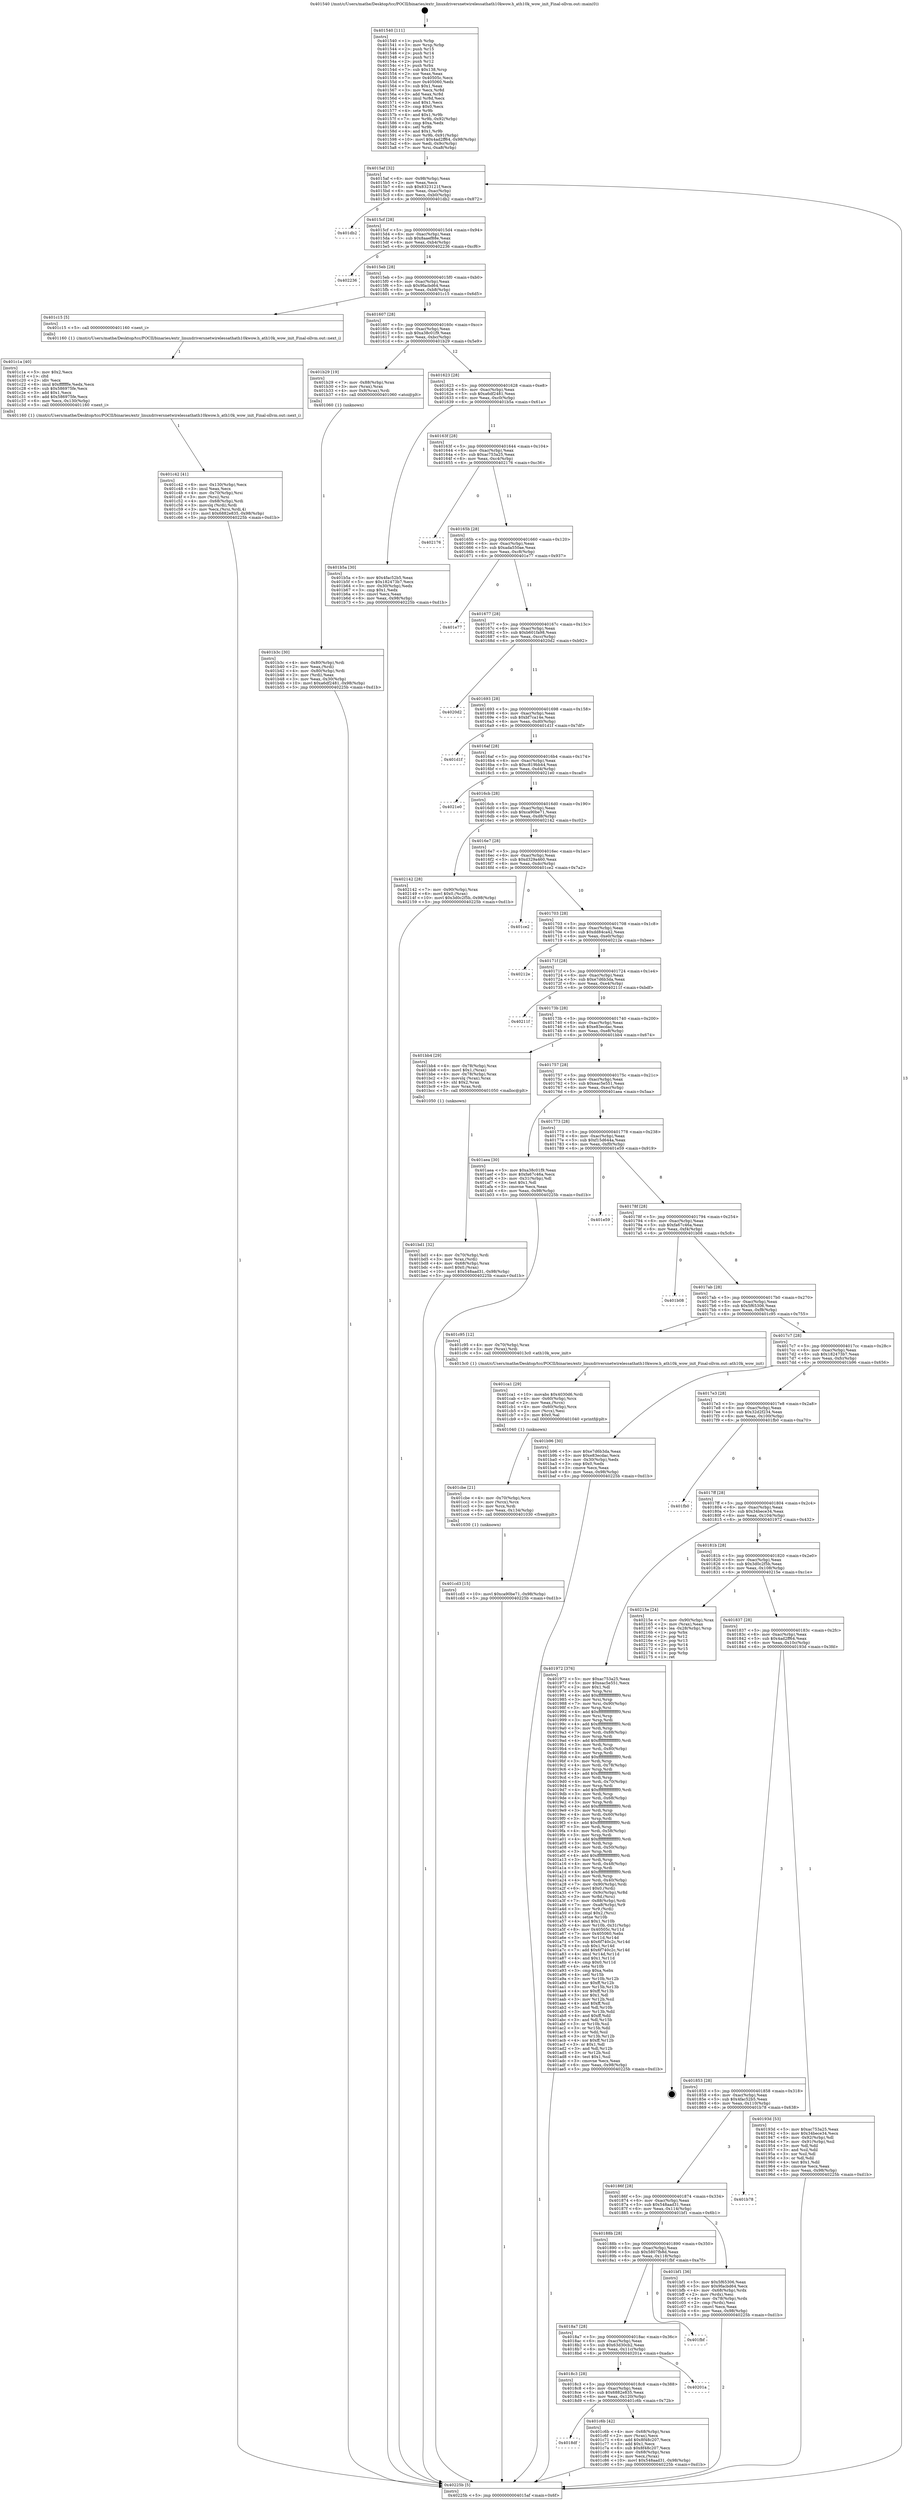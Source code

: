 digraph "0x401540" {
  label = "0x401540 (/mnt/c/Users/mathe/Desktop/tcc/POCII/binaries/extr_linuxdriversnetwirelessathath10kwow.h_ath10k_wow_init_Final-ollvm.out::main(0))"
  labelloc = "t"
  node[shape=record]

  Entry [label="",width=0.3,height=0.3,shape=circle,fillcolor=black,style=filled]
  "0x4015af" [label="{
     0x4015af [32]\l
     | [instrs]\l
     &nbsp;&nbsp;0x4015af \<+6\>: mov -0x98(%rbp),%eax\l
     &nbsp;&nbsp;0x4015b5 \<+2\>: mov %eax,%ecx\l
     &nbsp;&nbsp;0x4015b7 \<+6\>: sub $0x8323121f,%ecx\l
     &nbsp;&nbsp;0x4015bd \<+6\>: mov %eax,-0xac(%rbp)\l
     &nbsp;&nbsp;0x4015c3 \<+6\>: mov %ecx,-0xb0(%rbp)\l
     &nbsp;&nbsp;0x4015c9 \<+6\>: je 0000000000401db2 \<main+0x872\>\l
  }"]
  "0x401db2" [label="{
     0x401db2\l
  }", style=dashed]
  "0x4015cf" [label="{
     0x4015cf [28]\l
     | [instrs]\l
     &nbsp;&nbsp;0x4015cf \<+5\>: jmp 00000000004015d4 \<main+0x94\>\l
     &nbsp;&nbsp;0x4015d4 \<+6\>: mov -0xac(%rbp),%eax\l
     &nbsp;&nbsp;0x4015da \<+5\>: sub $0x8aaef88e,%eax\l
     &nbsp;&nbsp;0x4015df \<+6\>: mov %eax,-0xb4(%rbp)\l
     &nbsp;&nbsp;0x4015e5 \<+6\>: je 0000000000402236 \<main+0xcf6\>\l
  }"]
  Exit [label="",width=0.3,height=0.3,shape=circle,fillcolor=black,style=filled,peripheries=2]
  "0x402236" [label="{
     0x402236\l
  }", style=dashed]
  "0x4015eb" [label="{
     0x4015eb [28]\l
     | [instrs]\l
     &nbsp;&nbsp;0x4015eb \<+5\>: jmp 00000000004015f0 \<main+0xb0\>\l
     &nbsp;&nbsp;0x4015f0 \<+6\>: mov -0xac(%rbp),%eax\l
     &nbsp;&nbsp;0x4015f6 \<+5\>: sub $0x9facbd64,%eax\l
     &nbsp;&nbsp;0x4015fb \<+6\>: mov %eax,-0xb8(%rbp)\l
     &nbsp;&nbsp;0x401601 \<+6\>: je 0000000000401c15 \<main+0x6d5\>\l
  }"]
  "0x401cd3" [label="{
     0x401cd3 [15]\l
     | [instrs]\l
     &nbsp;&nbsp;0x401cd3 \<+10\>: movl $0xca90be71,-0x98(%rbp)\l
     &nbsp;&nbsp;0x401cdd \<+5\>: jmp 000000000040225b \<main+0xd1b\>\l
  }"]
  "0x401c15" [label="{
     0x401c15 [5]\l
     | [instrs]\l
     &nbsp;&nbsp;0x401c15 \<+5\>: call 0000000000401160 \<next_i\>\l
     | [calls]\l
     &nbsp;&nbsp;0x401160 \{1\} (/mnt/c/Users/mathe/Desktop/tcc/POCII/binaries/extr_linuxdriversnetwirelessathath10kwow.h_ath10k_wow_init_Final-ollvm.out::next_i)\l
  }"]
  "0x401607" [label="{
     0x401607 [28]\l
     | [instrs]\l
     &nbsp;&nbsp;0x401607 \<+5\>: jmp 000000000040160c \<main+0xcc\>\l
     &nbsp;&nbsp;0x40160c \<+6\>: mov -0xac(%rbp),%eax\l
     &nbsp;&nbsp;0x401612 \<+5\>: sub $0xa38c01f9,%eax\l
     &nbsp;&nbsp;0x401617 \<+6\>: mov %eax,-0xbc(%rbp)\l
     &nbsp;&nbsp;0x40161d \<+6\>: je 0000000000401b29 \<main+0x5e9\>\l
  }"]
  "0x401cbe" [label="{
     0x401cbe [21]\l
     | [instrs]\l
     &nbsp;&nbsp;0x401cbe \<+4\>: mov -0x70(%rbp),%rcx\l
     &nbsp;&nbsp;0x401cc2 \<+3\>: mov (%rcx),%rcx\l
     &nbsp;&nbsp;0x401cc5 \<+3\>: mov %rcx,%rdi\l
     &nbsp;&nbsp;0x401cc8 \<+6\>: mov %eax,-0x134(%rbp)\l
     &nbsp;&nbsp;0x401cce \<+5\>: call 0000000000401030 \<free@plt\>\l
     | [calls]\l
     &nbsp;&nbsp;0x401030 \{1\} (unknown)\l
  }"]
  "0x401b29" [label="{
     0x401b29 [19]\l
     | [instrs]\l
     &nbsp;&nbsp;0x401b29 \<+7\>: mov -0x88(%rbp),%rax\l
     &nbsp;&nbsp;0x401b30 \<+3\>: mov (%rax),%rax\l
     &nbsp;&nbsp;0x401b33 \<+4\>: mov 0x8(%rax),%rdi\l
     &nbsp;&nbsp;0x401b37 \<+5\>: call 0000000000401060 \<atoi@plt\>\l
     | [calls]\l
     &nbsp;&nbsp;0x401060 \{1\} (unknown)\l
  }"]
  "0x401623" [label="{
     0x401623 [28]\l
     | [instrs]\l
     &nbsp;&nbsp;0x401623 \<+5\>: jmp 0000000000401628 \<main+0xe8\>\l
     &nbsp;&nbsp;0x401628 \<+6\>: mov -0xac(%rbp),%eax\l
     &nbsp;&nbsp;0x40162e \<+5\>: sub $0xa6df2481,%eax\l
     &nbsp;&nbsp;0x401633 \<+6\>: mov %eax,-0xc0(%rbp)\l
     &nbsp;&nbsp;0x401639 \<+6\>: je 0000000000401b5a \<main+0x61a\>\l
  }"]
  "0x401ca1" [label="{
     0x401ca1 [29]\l
     | [instrs]\l
     &nbsp;&nbsp;0x401ca1 \<+10\>: movabs $0x4030d6,%rdi\l
     &nbsp;&nbsp;0x401cab \<+4\>: mov -0x60(%rbp),%rcx\l
     &nbsp;&nbsp;0x401caf \<+2\>: mov %eax,(%rcx)\l
     &nbsp;&nbsp;0x401cb1 \<+4\>: mov -0x60(%rbp),%rcx\l
     &nbsp;&nbsp;0x401cb5 \<+2\>: mov (%rcx),%esi\l
     &nbsp;&nbsp;0x401cb7 \<+2\>: mov $0x0,%al\l
     &nbsp;&nbsp;0x401cb9 \<+5\>: call 0000000000401040 \<printf@plt\>\l
     | [calls]\l
     &nbsp;&nbsp;0x401040 \{1\} (unknown)\l
  }"]
  "0x401b5a" [label="{
     0x401b5a [30]\l
     | [instrs]\l
     &nbsp;&nbsp;0x401b5a \<+5\>: mov $0x4fac52b5,%eax\l
     &nbsp;&nbsp;0x401b5f \<+5\>: mov $0x182473b7,%ecx\l
     &nbsp;&nbsp;0x401b64 \<+3\>: mov -0x30(%rbp),%edx\l
     &nbsp;&nbsp;0x401b67 \<+3\>: cmp $0x1,%edx\l
     &nbsp;&nbsp;0x401b6a \<+3\>: cmovl %ecx,%eax\l
     &nbsp;&nbsp;0x401b6d \<+6\>: mov %eax,-0x98(%rbp)\l
     &nbsp;&nbsp;0x401b73 \<+5\>: jmp 000000000040225b \<main+0xd1b\>\l
  }"]
  "0x40163f" [label="{
     0x40163f [28]\l
     | [instrs]\l
     &nbsp;&nbsp;0x40163f \<+5\>: jmp 0000000000401644 \<main+0x104\>\l
     &nbsp;&nbsp;0x401644 \<+6\>: mov -0xac(%rbp),%eax\l
     &nbsp;&nbsp;0x40164a \<+5\>: sub $0xac753a25,%eax\l
     &nbsp;&nbsp;0x40164f \<+6\>: mov %eax,-0xc4(%rbp)\l
     &nbsp;&nbsp;0x401655 \<+6\>: je 0000000000402176 \<main+0xc36\>\l
  }"]
  "0x4018df" [label="{
     0x4018df\l
  }", style=dashed]
  "0x402176" [label="{
     0x402176\l
  }", style=dashed]
  "0x40165b" [label="{
     0x40165b [28]\l
     | [instrs]\l
     &nbsp;&nbsp;0x40165b \<+5\>: jmp 0000000000401660 \<main+0x120\>\l
     &nbsp;&nbsp;0x401660 \<+6\>: mov -0xac(%rbp),%eax\l
     &nbsp;&nbsp;0x401666 \<+5\>: sub $0xada550ae,%eax\l
     &nbsp;&nbsp;0x40166b \<+6\>: mov %eax,-0xc8(%rbp)\l
     &nbsp;&nbsp;0x401671 \<+6\>: je 0000000000401e77 \<main+0x937\>\l
  }"]
  "0x401c6b" [label="{
     0x401c6b [42]\l
     | [instrs]\l
     &nbsp;&nbsp;0x401c6b \<+4\>: mov -0x68(%rbp),%rax\l
     &nbsp;&nbsp;0x401c6f \<+2\>: mov (%rax),%ecx\l
     &nbsp;&nbsp;0x401c71 \<+6\>: add $0x8f48c207,%ecx\l
     &nbsp;&nbsp;0x401c77 \<+3\>: add $0x1,%ecx\l
     &nbsp;&nbsp;0x401c7a \<+6\>: sub $0x8f48c207,%ecx\l
     &nbsp;&nbsp;0x401c80 \<+4\>: mov -0x68(%rbp),%rax\l
     &nbsp;&nbsp;0x401c84 \<+2\>: mov %ecx,(%rax)\l
     &nbsp;&nbsp;0x401c86 \<+10\>: movl $0x548aad31,-0x98(%rbp)\l
     &nbsp;&nbsp;0x401c90 \<+5\>: jmp 000000000040225b \<main+0xd1b\>\l
  }"]
  "0x401e77" [label="{
     0x401e77\l
  }", style=dashed]
  "0x401677" [label="{
     0x401677 [28]\l
     | [instrs]\l
     &nbsp;&nbsp;0x401677 \<+5\>: jmp 000000000040167c \<main+0x13c\>\l
     &nbsp;&nbsp;0x40167c \<+6\>: mov -0xac(%rbp),%eax\l
     &nbsp;&nbsp;0x401682 \<+5\>: sub $0xb601fa98,%eax\l
     &nbsp;&nbsp;0x401687 \<+6\>: mov %eax,-0xcc(%rbp)\l
     &nbsp;&nbsp;0x40168d \<+6\>: je 00000000004020d2 \<main+0xb92\>\l
  }"]
  "0x4018c3" [label="{
     0x4018c3 [28]\l
     | [instrs]\l
     &nbsp;&nbsp;0x4018c3 \<+5\>: jmp 00000000004018c8 \<main+0x388\>\l
     &nbsp;&nbsp;0x4018c8 \<+6\>: mov -0xac(%rbp),%eax\l
     &nbsp;&nbsp;0x4018ce \<+5\>: sub $0x6882e835,%eax\l
     &nbsp;&nbsp;0x4018d3 \<+6\>: mov %eax,-0x120(%rbp)\l
     &nbsp;&nbsp;0x4018d9 \<+6\>: je 0000000000401c6b \<main+0x72b\>\l
  }"]
  "0x4020d2" [label="{
     0x4020d2\l
  }", style=dashed]
  "0x401693" [label="{
     0x401693 [28]\l
     | [instrs]\l
     &nbsp;&nbsp;0x401693 \<+5\>: jmp 0000000000401698 \<main+0x158\>\l
     &nbsp;&nbsp;0x401698 \<+6\>: mov -0xac(%rbp),%eax\l
     &nbsp;&nbsp;0x40169e \<+5\>: sub $0xbf7ca14e,%eax\l
     &nbsp;&nbsp;0x4016a3 \<+6\>: mov %eax,-0xd0(%rbp)\l
     &nbsp;&nbsp;0x4016a9 \<+6\>: je 0000000000401d1f \<main+0x7df\>\l
  }"]
  "0x40201a" [label="{
     0x40201a\l
  }", style=dashed]
  "0x401d1f" [label="{
     0x401d1f\l
  }", style=dashed]
  "0x4016af" [label="{
     0x4016af [28]\l
     | [instrs]\l
     &nbsp;&nbsp;0x4016af \<+5\>: jmp 00000000004016b4 \<main+0x174\>\l
     &nbsp;&nbsp;0x4016b4 \<+6\>: mov -0xac(%rbp),%eax\l
     &nbsp;&nbsp;0x4016ba \<+5\>: sub $0xc819bb44,%eax\l
     &nbsp;&nbsp;0x4016bf \<+6\>: mov %eax,-0xd4(%rbp)\l
     &nbsp;&nbsp;0x4016c5 \<+6\>: je 00000000004021e0 \<main+0xca0\>\l
  }"]
  "0x4018a7" [label="{
     0x4018a7 [28]\l
     | [instrs]\l
     &nbsp;&nbsp;0x4018a7 \<+5\>: jmp 00000000004018ac \<main+0x36c\>\l
     &nbsp;&nbsp;0x4018ac \<+6\>: mov -0xac(%rbp),%eax\l
     &nbsp;&nbsp;0x4018b2 \<+5\>: sub $0x63d30cb2,%eax\l
     &nbsp;&nbsp;0x4018b7 \<+6\>: mov %eax,-0x11c(%rbp)\l
     &nbsp;&nbsp;0x4018bd \<+6\>: je 000000000040201a \<main+0xada\>\l
  }"]
  "0x4021e0" [label="{
     0x4021e0\l
  }", style=dashed]
  "0x4016cb" [label="{
     0x4016cb [28]\l
     | [instrs]\l
     &nbsp;&nbsp;0x4016cb \<+5\>: jmp 00000000004016d0 \<main+0x190\>\l
     &nbsp;&nbsp;0x4016d0 \<+6\>: mov -0xac(%rbp),%eax\l
     &nbsp;&nbsp;0x4016d6 \<+5\>: sub $0xca90be71,%eax\l
     &nbsp;&nbsp;0x4016db \<+6\>: mov %eax,-0xd8(%rbp)\l
     &nbsp;&nbsp;0x4016e1 \<+6\>: je 0000000000402142 \<main+0xc02\>\l
  }"]
  "0x401fbf" [label="{
     0x401fbf\l
  }", style=dashed]
  "0x402142" [label="{
     0x402142 [28]\l
     | [instrs]\l
     &nbsp;&nbsp;0x402142 \<+7\>: mov -0x90(%rbp),%rax\l
     &nbsp;&nbsp;0x402149 \<+6\>: movl $0x0,(%rax)\l
     &nbsp;&nbsp;0x40214f \<+10\>: movl $0x3d0c2f5b,-0x98(%rbp)\l
     &nbsp;&nbsp;0x402159 \<+5\>: jmp 000000000040225b \<main+0xd1b\>\l
  }"]
  "0x4016e7" [label="{
     0x4016e7 [28]\l
     | [instrs]\l
     &nbsp;&nbsp;0x4016e7 \<+5\>: jmp 00000000004016ec \<main+0x1ac\>\l
     &nbsp;&nbsp;0x4016ec \<+6\>: mov -0xac(%rbp),%eax\l
     &nbsp;&nbsp;0x4016f2 \<+5\>: sub $0xd329a460,%eax\l
     &nbsp;&nbsp;0x4016f7 \<+6\>: mov %eax,-0xdc(%rbp)\l
     &nbsp;&nbsp;0x4016fd \<+6\>: je 0000000000401ce2 \<main+0x7a2\>\l
  }"]
  "0x401c42" [label="{
     0x401c42 [41]\l
     | [instrs]\l
     &nbsp;&nbsp;0x401c42 \<+6\>: mov -0x130(%rbp),%ecx\l
     &nbsp;&nbsp;0x401c48 \<+3\>: imul %eax,%ecx\l
     &nbsp;&nbsp;0x401c4b \<+4\>: mov -0x70(%rbp),%rsi\l
     &nbsp;&nbsp;0x401c4f \<+3\>: mov (%rsi),%rsi\l
     &nbsp;&nbsp;0x401c52 \<+4\>: mov -0x68(%rbp),%rdi\l
     &nbsp;&nbsp;0x401c56 \<+3\>: movslq (%rdi),%rdi\l
     &nbsp;&nbsp;0x401c59 \<+3\>: mov %ecx,(%rsi,%rdi,4)\l
     &nbsp;&nbsp;0x401c5c \<+10\>: movl $0x6882e835,-0x98(%rbp)\l
     &nbsp;&nbsp;0x401c66 \<+5\>: jmp 000000000040225b \<main+0xd1b\>\l
  }"]
  "0x401ce2" [label="{
     0x401ce2\l
  }", style=dashed]
  "0x401703" [label="{
     0x401703 [28]\l
     | [instrs]\l
     &nbsp;&nbsp;0x401703 \<+5\>: jmp 0000000000401708 \<main+0x1c8\>\l
     &nbsp;&nbsp;0x401708 \<+6\>: mov -0xac(%rbp),%eax\l
     &nbsp;&nbsp;0x40170e \<+5\>: sub $0xdd84ca42,%eax\l
     &nbsp;&nbsp;0x401713 \<+6\>: mov %eax,-0xe0(%rbp)\l
     &nbsp;&nbsp;0x401719 \<+6\>: je 000000000040212e \<main+0xbee\>\l
  }"]
  "0x401c1a" [label="{
     0x401c1a [40]\l
     | [instrs]\l
     &nbsp;&nbsp;0x401c1a \<+5\>: mov $0x2,%ecx\l
     &nbsp;&nbsp;0x401c1f \<+1\>: cltd\l
     &nbsp;&nbsp;0x401c20 \<+2\>: idiv %ecx\l
     &nbsp;&nbsp;0x401c22 \<+6\>: imul $0xfffffffe,%edx,%ecx\l
     &nbsp;&nbsp;0x401c28 \<+6\>: sub $0x586975fe,%ecx\l
     &nbsp;&nbsp;0x401c2e \<+3\>: add $0x1,%ecx\l
     &nbsp;&nbsp;0x401c31 \<+6\>: add $0x586975fe,%ecx\l
     &nbsp;&nbsp;0x401c37 \<+6\>: mov %ecx,-0x130(%rbp)\l
     &nbsp;&nbsp;0x401c3d \<+5\>: call 0000000000401160 \<next_i\>\l
     | [calls]\l
     &nbsp;&nbsp;0x401160 \{1\} (/mnt/c/Users/mathe/Desktop/tcc/POCII/binaries/extr_linuxdriversnetwirelessathath10kwow.h_ath10k_wow_init_Final-ollvm.out::next_i)\l
  }"]
  "0x40212e" [label="{
     0x40212e\l
  }", style=dashed]
  "0x40171f" [label="{
     0x40171f [28]\l
     | [instrs]\l
     &nbsp;&nbsp;0x40171f \<+5\>: jmp 0000000000401724 \<main+0x1e4\>\l
     &nbsp;&nbsp;0x401724 \<+6\>: mov -0xac(%rbp),%eax\l
     &nbsp;&nbsp;0x40172a \<+5\>: sub $0xe7d6b3da,%eax\l
     &nbsp;&nbsp;0x40172f \<+6\>: mov %eax,-0xe4(%rbp)\l
     &nbsp;&nbsp;0x401735 \<+6\>: je 000000000040211f \<main+0xbdf\>\l
  }"]
  "0x40188b" [label="{
     0x40188b [28]\l
     | [instrs]\l
     &nbsp;&nbsp;0x40188b \<+5\>: jmp 0000000000401890 \<main+0x350\>\l
     &nbsp;&nbsp;0x401890 \<+6\>: mov -0xac(%rbp),%eax\l
     &nbsp;&nbsp;0x401896 \<+5\>: sub $0x5807fb8d,%eax\l
     &nbsp;&nbsp;0x40189b \<+6\>: mov %eax,-0x118(%rbp)\l
     &nbsp;&nbsp;0x4018a1 \<+6\>: je 0000000000401fbf \<main+0xa7f\>\l
  }"]
  "0x40211f" [label="{
     0x40211f\l
  }", style=dashed]
  "0x40173b" [label="{
     0x40173b [28]\l
     | [instrs]\l
     &nbsp;&nbsp;0x40173b \<+5\>: jmp 0000000000401740 \<main+0x200\>\l
     &nbsp;&nbsp;0x401740 \<+6\>: mov -0xac(%rbp),%eax\l
     &nbsp;&nbsp;0x401746 \<+5\>: sub $0xe83ecdac,%eax\l
     &nbsp;&nbsp;0x40174b \<+6\>: mov %eax,-0xe8(%rbp)\l
     &nbsp;&nbsp;0x401751 \<+6\>: je 0000000000401bb4 \<main+0x674\>\l
  }"]
  "0x401bf1" [label="{
     0x401bf1 [36]\l
     | [instrs]\l
     &nbsp;&nbsp;0x401bf1 \<+5\>: mov $0x5f65306,%eax\l
     &nbsp;&nbsp;0x401bf6 \<+5\>: mov $0x9facbd64,%ecx\l
     &nbsp;&nbsp;0x401bfb \<+4\>: mov -0x68(%rbp),%rdx\l
     &nbsp;&nbsp;0x401bff \<+2\>: mov (%rdx),%esi\l
     &nbsp;&nbsp;0x401c01 \<+4\>: mov -0x78(%rbp),%rdx\l
     &nbsp;&nbsp;0x401c05 \<+2\>: cmp (%rdx),%esi\l
     &nbsp;&nbsp;0x401c07 \<+3\>: cmovl %ecx,%eax\l
     &nbsp;&nbsp;0x401c0a \<+6\>: mov %eax,-0x98(%rbp)\l
     &nbsp;&nbsp;0x401c10 \<+5\>: jmp 000000000040225b \<main+0xd1b\>\l
  }"]
  "0x401bb4" [label="{
     0x401bb4 [29]\l
     | [instrs]\l
     &nbsp;&nbsp;0x401bb4 \<+4\>: mov -0x78(%rbp),%rax\l
     &nbsp;&nbsp;0x401bb8 \<+6\>: movl $0x1,(%rax)\l
     &nbsp;&nbsp;0x401bbe \<+4\>: mov -0x78(%rbp),%rax\l
     &nbsp;&nbsp;0x401bc2 \<+3\>: movslq (%rax),%rax\l
     &nbsp;&nbsp;0x401bc5 \<+4\>: shl $0x2,%rax\l
     &nbsp;&nbsp;0x401bc9 \<+3\>: mov %rax,%rdi\l
     &nbsp;&nbsp;0x401bcc \<+5\>: call 0000000000401050 \<malloc@plt\>\l
     | [calls]\l
     &nbsp;&nbsp;0x401050 \{1\} (unknown)\l
  }"]
  "0x401757" [label="{
     0x401757 [28]\l
     | [instrs]\l
     &nbsp;&nbsp;0x401757 \<+5\>: jmp 000000000040175c \<main+0x21c\>\l
     &nbsp;&nbsp;0x40175c \<+6\>: mov -0xac(%rbp),%eax\l
     &nbsp;&nbsp;0x401762 \<+5\>: sub $0xeac5e551,%eax\l
     &nbsp;&nbsp;0x401767 \<+6\>: mov %eax,-0xec(%rbp)\l
     &nbsp;&nbsp;0x40176d \<+6\>: je 0000000000401aea \<main+0x5aa\>\l
  }"]
  "0x40186f" [label="{
     0x40186f [28]\l
     | [instrs]\l
     &nbsp;&nbsp;0x40186f \<+5\>: jmp 0000000000401874 \<main+0x334\>\l
     &nbsp;&nbsp;0x401874 \<+6\>: mov -0xac(%rbp),%eax\l
     &nbsp;&nbsp;0x40187a \<+5\>: sub $0x548aad31,%eax\l
     &nbsp;&nbsp;0x40187f \<+6\>: mov %eax,-0x114(%rbp)\l
     &nbsp;&nbsp;0x401885 \<+6\>: je 0000000000401bf1 \<main+0x6b1\>\l
  }"]
  "0x401aea" [label="{
     0x401aea [30]\l
     | [instrs]\l
     &nbsp;&nbsp;0x401aea \<+5\>: mov $0xa38c01f9,%eax\l
     &nbsp;&nbsp;0x401aef \<+5\>: mov $0xfa67c46a,%ecx\l
     &nbsp;&nbsp;0x401af4 \<+3\>: mov -0x31(%rbp),%dl\l
     &nbsp;&nbsp;0x401af7 \<+3\>: test $0x1,%dl\l
     &nbsp;&nbsp;0x401afa \<+3\>: cmovne %ecx,%eax\l
     &nbsp;&nbsp;0x401afd \<+6\>: mov %eax,-0x98(%rbp)\l
     &nbsp;&nbsp;0x401b03 \<+5\>: jmp 000000000040225b \<main+0xd1b\>\l
  }"]
  "0x401773" [label="{
     0x401773 [28]\l
     | [instrs]\l
     &nbsp;&nbsp;0x401773 \<+5\>: jmp 0000000000401778 \<main+0x238\>\l
     &nbsp;&nbsp;0x401778 \<+6\>: mov -0xac(%rbp),%eax\l
     &nbsp;&nbsp;0x40177e \<+5\>: sub $0xf15d644a,%eax\l
     &nbsp;&nbsp;0x401783 \<+6\>: mov %eax,-0xf0(%rbp)\l
     &nbsp;&nbsp;0x401789 \<+6\>: je 0000000000401e59 \<main+0x919\>\l
  }"]
  "0x401b78" [label="{
     0x401b78\l
  }", style=dashed]
  "0x401e59" [label="{
     0x401e59\l
  }", style=dashed]
  "0x40178f" [label="{
     0x40178f [28]\l
     | [instrs]\l
     &nbsp;&nbsp;0x40178f \<+5\>: jmp 0000000000401794 \<main+0x254\>\l
     &nbsp;&nbsp;0x401794 \<+6\>: mov -0xac(%rbp),%eax\l
     &nbsp;&nbsp;0x40179a \<+5\>: sub $0xfa67c46a,%eax\l
     &nbsp;&nbsp;0x40179f \<+6\>: mov %eax,-0xf4(%rbp)\l
     &nbsp;&nbsp;0x4017a5 \<+6\>: je 0000000000401b08 \<main+0x5c8\>\l
  }"]
  "0x401bd1" [label="{
     0x401bd1 [32]\l
     | [instrs]\l
     &nbsp;&nbsp;0x401bd1 \<+4\>: mov -0x70(%rbp),%rdi\l
     &nbsp;&nbsp;0x401bd5 \<+3\>: mov %rax,(%rdi)\l
     &nbsp;&nbsp;0x401bd8 \<+4\>: mov -0x68(%rbp),%rax\l
     &nbsp;&nbsp;0x401bdc \<+6\>: movl $0x0,(%rax)\l
     &nbsp;&nbsp;0x401be2 \<+10\>: movl $0x548aad31,-0x98(%rbp)\l
     &nbsp;&nbsp;0x401bec \<+5\>: jmp 000000000040225b \<main+0xd1b\>\l
  }"]
  "0x401b08" [label="{
     0x401b08\l
  }", style=dashed]
  "0x4017ab" [label="{
     0x4017ab [28]\l
     | [instrs]\l
     &nbsp;&nbsp;0x4017ab \<+5\>: jmp 00000000004017b0 \<main+0x270\>\l
     &nbsp;&nbsp;0x4017b0 \<+6\>: mov -0xac(%rbp),%eax\l
     &nbsp;&nbsp;0x4017b6 \<+5\>: sub $0x5f65306,%eax\l
     &nbsp;&nbsp;0x4017bb \<+6\>: mov %eax,-0xf8(%rbp)\l
     &nbsp;&nbsp;0x4017c1 \<+6\>: je 0000000000401c95 \<main+0x755\>\l
  }"]
  "0x401b3c" [label="{
     0x401b3c [30]\l
     | [instrs]\l
     &nbsp;&nbsp;0x401b3c \<+4\>: mov -0x80(%rbp),%rdi\l
     &nbsp;&nbsp;0x401b40 \<+2\>: mov %eax,(%rdi)\l
     &nbsp;&nbsp;0x401b42 \<+4\>: mov -0x80(%rbp),%rdi\l
     &nbsp;&nbsp;0x401b46 \<+2\>: mov (%rdi),%eax\l
     &nbsp;&nbsp;0x401b48 \<+3\>: mov %eax,-0x30(%rbp)\l
     &nbsp;&nbsp;0x401b4b \<+10\>: movl $0xa6df2481,-0x98(%rbp)\l
     &nbsp;&nbsp;0x401b55 \<+5\>: jmp 000000000040225b \<main+0xd1b\>\l
  }"]
  "0x401c95" [label="{
     0x401c95 [12]\l
     | [instrs]\l
     &nbsp;&nbsp;0x401c95 \<+4\>: mov -0x70(%rbp),%rax\l
     &nbsp;&nbsp;0x401c99 \<+3\>: mov (%rax),%rdi\l
     &nbsp;&nbsp;0x401c9c \<+5\>: call 00000000004013c0 \<ath10k_wow_init\>\l
     | [calls]\l
     &nbsp;&nbsp;0x4013c0 \{1\} (/mnt/c/Users/mathe/Desktop/tcc/POCII/binaries/extr_linuxdriversnetwirelessathath10kwow.h_ath10k_wow_init_Final-ollvm.out::ath10k_wow_init)\l
  }"]
  "0x4017c7" [label="{
     0x4017c7 [28]\l
     | [instrs]\l
     &nbsp;&nbsp;0x4017c7 \<+5\>: jmp 00000000004017cc \<main+0x28c\>\l
     &nbsp;&nbsp;0x4017cc \<+6\>: mov -0xac(%rbp),%eax\l
     &nbsp;&nbsp;0x4017d2 \<+5\>: sub $0x182473b7,%eax\l
     &nbsp;&nbsp;0x4017d7 \<+6\>: mov %eax,-0xfc(%rbp)\l
     &nbsp;&nbsp;0x4017dd \<+6\>: je 0000000000401b96 \<main+0x656\>\l
  }"]
  "0x401540" [label="{
     0x401540 [111]\l
     | [instrs]\l
     &nbsp;&nbsp;0x401540 \<+1\>: push %rbp\l
     &nbsp;&nbsp;0x401541 \<+3\>: mov %rsp,%rbp\l
     &nbsp;&nbsp;0x401544 \<+2\>: push %r15\l
     &nbsp;&nbsp;0x401546 \<+2\>: push %r14\l
     &nbsp;&nbsp;0x401548 \<+2\>: push %r13\l
     &nbsp;&nbsp;0x40154a \<+2\>: push %r12\l
     &nbsp;&nbsp;0x40154c \<+1\>: push %rbx\l
     &nbsp;&nbsp;0x40154d \<+7\>: sub $0x138,%rsp\l
     &nbsp;&nbsp;0x401554 \<+2\>: xor %eax,%eax\l
     &nbsp;&nbsp;0x401556 \<+7\>: mov 0x40505c,%ecx\l
     &nbsp;&nbsp;0x40155d \<+7\>: mov 0x405060,%edx\l
     &nbsp;&nbsp;0x401564 \<+3\>: sub $0x1,%eax\l
     &nbsp;&nbsp;0x401567 \<+3\>: mov %ecx,%r8d\l
     &nbsp;&nbsp;0x40156a \<+3\>: add %eax,%r8d\l
     &nbsp;&nbsp;0x40156d \<+4\>: imul %r8d,%ecx\l
     &nbsp;&nbsp;0x401571 \<+3\>: and $0x1,%ecx\l
     &nbsp;&nbsp;0x401574 \<+3\>: cmp $0x0,%ecx\l
     &nbsp;&nbsp;0x401577 \<+4\>: sete %r9b\l
     &nbsp;&nbsp;0x40157b \<+4\>: and $0x1,%r9b\l
     &nbsp;&nbsp;0x40157f \<+7\>: mov %r9b,-0x92(%rbp)\l
     &nbsp;&nbsp;0x401586 \<+3\>: cmp $0xa,%edx\l
     &nbsp;&nbsp;0x401589 \<+4\>: setl %r9b\l
     &nbsp;&nbsp;0x40158d \<+4\>: and $0x1,%r9b\l
     &nbsp;&nbsp;0x401591 \<+7\>: mov %r9b,-0x91(%rbp)\l
     &nbsp;&nbsp;0x401598 \<+10\>: movl $0x4ad2ff64,-0x98(%rbp)\l
     &nbsp;&nbsp;0x4015a2 \<+6\>: mov %edi,-0x9c(%rbp)\l
     &nbsp;&nbsp;0x4015a8 \<+7\>: mov %rsi,-0xa8(%rbp)\l
  }"]
  "0x401b96" [label="{
     0x401b96 [30]\l
     | [instrs]\l
     &nbsp;&nbsp;0x401b96 \<+5\>: mov $0xe7d6b3da,%eax\l
     &nbsp;&nbsp;0x401b9b \<+5\>: mov $0xe83ecdac,%ecx\l
     &nbsp;&nbsp;0x401ba0 \<+3\>: mov -0x30(%rbp),%edx\l
     &nbsp;&nbsp;0x401ba3 \<+3\>: cmp $0x0,%edx\l
     &nbsp;&nbsp;0x401ba6 \<+3\>: cmove %ecx,%eax\l
     &nbsp;&nbsp;0x401ba9 \<+6\>: mov %eax,-0x98(%rbp)\l
     &nbsp;&nbsp;0x401baf \<+5\>: jmp 000000000040225b \<main+0xd1b\>\l
  }"]
  "0x4017e3" [label="{
     0x4017e3 [28]\l
     | [instrs]\l
     &nbsp;&nbsp;0x4017e3 \<+5\>: jmp 00000000004017e8 \<main+0x2a8\>\l
     &nbsp;&nbsp;0x4017e8 \<+6\>: mov -0xac(%rbp),%eax\l
     &nbsp;&nbsp;0x4017ee \<+5\>: sub $0x32d2f234,%eax\l
     &nbsp;&nbsp;0x4017f3 \<+6\>: mov %eax,-0x100(%rbp)\l
     &nbsp;&nbsp;0x4017f9 \<+6\>: je 0000000000401fb0 \<main+0xa70\>\l
  }"]
  "0x40225b" [label="{
     0x40225b [5]\l
     | [instrs]\l
     &nbsp;&nbsp;0x40225b \<+5\>: jmp 00000000004015af \<main+0x6f\>\l
  }"]
  "0x401fb0" [label="{
     0x401fb0\l
  }", style=dashed]
  "0x4017ff" [label="{
     0x4017ff [28]\l
     | [instrs]\l
     &nbsp;&nbsp;0x4017ff \<+5\>: jmp 0000000000401804 \<main+0x2c4\>\l
     &nbsp;&nbsp;0x401804 \<+6\>: mov -0xac(%rbp),%eax\l
     &nbsp;&nbsp;0x40180a \<+5\>: sub $0x34bece34,%eax\l
     &nbsp;&nbsp;0x40180f \<+6\>: mov %eax,-0x104(%rbp)\l
     &nbsp;&nbsp;0x401815 \<+6\>: je 0000000000401972 \<main+0x432\>\l
  }"]
  "0x401853" [label="{
     0x401853 [28]\l
     | [instrs]\l
     &nbsp;&nbsp;0x401853 \<+5\>: jmp 0000000000401858 \<main+0x318\>\l
     &nbsp;&nbsp;0x401858 \<+6\>: mov -0xac(%rbp),%eax\l
     &nbsp;&nbsp;0x40185e \<+5\>: sub $0x4fac52b5,%eax\l
     &nbsp;&nbsp;0x401863 \<+6\>: mov %eax,-0x110(%rbp)\l
     &nbsp;&nbsp;0x401869 \<+6\>: je 0000000000401b78 \<main+0x638\>\l
  }"]
  "0x401972" [label="{
     0x401972 [376]\l
     | [instrs]\l
     &nbsp;&nbsp;0x401972 \<+5\>: mov $0xac753a25,%eax\l
     &nbsp;&nbsp;0x401977 \<+5\>: mov $0xeac5e551,%ecx\l
     &nbsp;&nbsp;0x40197c \<+2\>: mov $0x1,%dl\l
     &nbsp;&nbsp;0x40197e \<+3\>: mov %rsp,%rsi\l
     &nbsp;&nbsp;0x401981 \<+4\>: add $0xfffffffffffffff0,%rsi\l
     &nbsp;&nbsp;0x401985 \<+3\>: mov %rsi,%rsp\l
     &nbsp;&nbsp;0x401988 \<+7\>: mov %rsi,-0x90(%rbp)\l
     &nbsp;&nbsp;0x40198f \<+3\>: mov %rsp,%rsi\l
     &nbsp;&nbsp;0x401992 \<+4\>: add $0xfffffffffffffff0,%rsi\l
     &nbsp;&nbsp;0x401996 \<+3\>: mov %rsi,%rsp\l
     &nbsp;&nbsp;0x401999 \<+3\>: mov %rsp,%rdi\l
     &nbsp;&nbsp;0x40199c \<+4\>: add $0xfffffffffffffff0,%rdi\l
     &nbsp;&nbsp;0x4019a0 \<+3\>: mov %rdi,%rsp\l
     &nbsp;&nbsp;0x4019a3 \<+7\>: mov %rdi,-0x88(%rbp)\l
     &nbsp;&nbsp;0x4019aa \<+3\>: mov %rsp,%rdi\l
     &nbsp;&nbsp;0x4019ad \<+4\>: add $0xfffffffffffffff0,%rdi\l
     &nbsp;&nbsp;0x4019b1 \<+3\>: mov %rdi,%rsp\l
     &nbsp;&nbsp;0x4019b4 \<+4\>: mov %rdi,-0x80(%rbp)\l
     &nbsp;&nbsp;0x4019b8 \<+3\>: mov %rsp,%rdi\l
     &nbsp;&nbsp;0x4019bb \<+4\>: add $0xfffffffffffffff0,%rdi\l
     &nbsp;&nbsp;0x4019bf \<+3\>: mov %rdi,%rsp\l
     &nbsp;&nbsp;0x4019c2 \<+4\>: mov %rdi,-0x78(%rbp)\l
     &nbsp;&nbsp;0x4019c6 \<+3\>: mov %rsp,%rdi\l
     &nbsp;&nbsp;0x4019c9 \<+4\>: add $0xfffffffffffffff0,%rdi\l
     &nbsp;&nbsp;0x4019cd \<+3\>: mov %rdi,%rsp\l
     &nbsp;&nbsp;0x4019d0 \<+4\>: mov %rdi,-0x70(%rbp)\l
     &nbsp;&nbsp;0x4019d4 \<+3\>: mov %rsp,%rdi\l
     &nbsp;&nbsp;0x4019d7 \<+4\>: add $0xfffffffffffffff0,%rdi\l
     &nbsp;&nbsp;0x4019db \<+3\>: mov %rdi,%rsp\l
     &nbsp;&nbsp;0x4019de \<+4\>: mov %rdi,-0x68(%rbp)\l
     &nbsp;&nbsp;0x4019e2 \<+3\>: mov %rsp,%rdi\l
     &nbsp;&nbsp;0x4019e5 \<+4\>: add $0xfffffffffffffff0,%rdi\l
     &nbsp;&nbsp;0x4019e9 \<+3\>: mov %rdi,%rsp\l
     &nbsp;&nbsp;0x4019ec \<+4\>: mov %rdi,-0x60(%rbp)\l
     &nbsp;&nbsp;0x4019f0 \<+3\>: mov %rsp,%rdi\l
     &nbsp;&nbsp;0x4019f3 \<+4\>: add $0xfffffffffffffff0,%rdi\l
     &nbsp;&nbsp;0x4019f7 \<+3\>: mov %rdi,%rsp\l
     &nbsp;&nbsp;0x4019fa \<+4\>: mov %rdi,-0x58(%rbp)\l
     &nbsp;&nbsp;0x4019fe \<+3\>: mov %rsp,%rdi\l
     &nbsp;&nbsp;0x401a01 \<+4\>: add $0xfffffffffffffff0,%rdi\l
     &nbsp;&nbsp;0x401a05 \<+3\>: mov %rdi,%rsp\l
     &nbsp;&nbsp;0x401a08 \<+4\>: mov %rdi,-0x50(%rbp)\l
     &nbsp;&nbsp;0x401a0c \<+3\>: mov %rsp,%rdi\l
     &nbsp;&nbsp;0x401a0f \<+4\>: add $0xfffffffffffffff0,%rdi\l
     &nbsp;&nbsp;0x401a13 \<+3\>: mov %rdi,%rsp\l
     &nbsp;&nbsp;0x401a16 \<+4\>: mov %rdi,-0x48(%rbp)\l
     &nbsp;&nbsp;0x401a1a \<+3\>: mov %rsp,%rdi\l
     &nbsp;&nbsp;0x401a1d \<+4\>: add $0xfffffffffffffff0,%rdi\l
     &nbsp;&nbsp;0x401a21 \<+3\>: mov %rdi,%rsp\l
     &nbsp;&nbsp;0x401a24 \<+4\>: mov %rdi,-0x40(%rbp)\l
     &nbsp;&nbsp;0x401a28 \<+7\>: mov -0x90(%rbp),%rdi\l
     &nbsp;&nbsp;0x401a2f \<+6\>: movl $0x0,(%rdi)\l
     &nbsp;&nbsp;0x401a35 \<+7\>: mov -0x9c(%rbp),%r8d\l
     &nbsp;&nbsp;0x401a3c \<+3\>: mov %r8d,(%rsi)\l
     &nbsp;&nbsp;0x401a3f \<+7\>: mov -0x88(%rbp),%rdi\l
     &nbsp;&nbsp;0x401a46 \<+7\>: mov -0xa8(%rbp),%r9\l
     &nbsp;&nbsp;0x401a4d \<+3\>: mov %r9,(%rdi)\l
     &nbsp;&nbsp;0x401a50 \<+3\>: cmpl $0x2,(%rsi)\l
     &nbsp;&nbsp;0x401a53 \<+4\>: setne %r10b\l
     &nbsp;&nbsp;0x401a57 \<+4\>: and $0x1,%r10b\l
     &nbsp;&nbsp;0x401a5b \<+4\>: mov %r10b,-0x31(%rbp)\l
     &nbsp;&nbsp;0x401a5f \<+8\>: mov 0x40505c,%r11d\l
     &nbsp;&nbsp;0x401a67 \<+7\>: mov 0x405060,%ebx\l
     &nbsp;&nbsp;0x401a6e \<+3\>: mov %r11d,%r14d\l
     &nbsp;&nbsp;0x401a71 \<+7\>: sub $0x6f740c2c,%r14d\l
     &nbsp;&nbsp;0x401a78 \<+4\>: sub $0x1,%r14d\l
     &nbsp;&nbsp;0x401a7c \<+7\>: add $0x6f740c2c,%r14d\l
     &nbsp;&nbsp;0x401a83 \<+4\>: imul %r14d,%r11d\l
     &nbsp;&nbsp;0x401a87 \<+4\>: and $0x1,%r11d\l
     &nbsp;&nbsp;0x401a8b \<+4\>: cmp $0x0,%r11d\l
     &nbsp;&nbsp;0x401a8f \<+4\>: sete %r10b\l
     &nbsp;&nbsp;0x401a93 \<+3\>: cmp $0xa,%ebx\l
     &nbsp;&nbsp;0x401a96 \<+4\>: setl %r15b\l
     &nbsp;&nbsp;0x401a9a \<+3\>: mov %r10b,%r12b\l
     &nbsp;&nbsp;0x401a9d \<+4\>: xor $0xff,%r12b\l
     &nbsp;&nbsp;0x401aa1 \<+3\>: mov %r15b,%r13b\l
     &nbsp;&nbsp;0x401aa4 \<+4\>: xor $0xff,%r13b\l
     &nbsp;&nbsp;0x401aa8 \<+3\>: xor $0x1,%dl\l
     &nbsp;&nbsp;0x401aab \<+3\>: mov %r12b,%sil\l
     &nbsp;&nbsp;0x401aae \<+4\>: and $0xff,%sil\l
     &nbsp;&nbsp;0x401ab2 \<+3\>: and %dl,%r10b\l
     &nbsp;&nbsp;0x401ab5 \<+3\>: mov %r13b,%dil\l
     &nbsp;&nbsp;0x401ab8 \<+4\>: and $0xff,%dil\l
     &nbsp;&nbsp;0x401abc \<+3\>: and %dl,%r15b\l
     &nbsp;&nbsp;0x401abf \<+3\>: or %r10b,%sil\l
     &nbsp;&nbsp;0x401ac2 \<+3\>: or %r15b,%dil\l
     &nbsp;&nbsp;0x401ac5 \<+3\>: xor %dil,%sil\l
     &nbsp;&nbsp;0x401ac8 \<+3\>: or %r13b,%r12b\l
     &nbsp;&nbsp;0x401acb \<+4\>: xor $0xff,%r12b\l
     &nbsp;&nbsp;0x401acf \<+3\>: or $0x1,%dl\l
     &nbsp;&nbsp;0x401ad2 \<+3\>: and %dl,%r12b\l
     &nbsp;&nbsp;0x401ad5 \<+3\>: or %r12b,%sil\l
     &nbsp;&nbsp;0x401ad8 \<+4\>: test $0x1,%sil\l
     &nbsp;&nbsp;0x401adc \<+3\>: cmovne %ecx,%eax\l
     &nbsp;&nbsp;0x401adf \<+6\>: mov %eax,-0x98(%rbp)\l
     &nbsp;&nbsp;0x401ae5 \<+5\>: jmp 000000000040225b \<main+0xd1b\>\l
  }"]
  "0x40181b" [label="{
     0x40181b [28]\l
     | [instrs]\l
     &nbsp;&nbsp;0x40181b \<+5\>: jmp 0000000000401820 \<main+0x2e0\>\l
     &nbsp;&nbsp;0x401820 \<+6\>: mov -0xac(%rbp),%eax\l
     &nbsp;&nbsp;0x401826 \<+5\>: sub $0x3d0c2f5b,%eax\l
     &nbsp;&nbsp;0x40182b \<+6\>: mov %eax,-0x108(%rbp)\l
     &nbsp;&nbsp;0x401831 \<+6\>: je 000000000040215e \<main+0xc1e\>\l
  }"]
  "0x40193d" [label="{
     0x40193d [53]\l
     | [instrs]\l
     &nbsp;&nbsp;0x40193d \<+5\>: mov $0xac753a25,%eax\l
     &nbsp;&nbsp;0x401942 \<+5\>: mov $0x34bece34,%ecx\l
     &nbsp;&nbsp;0x401947 \<+6\>: mov -0x92(%rbp),%dl\l
     &nbsp;&nbsp;0x40194d \<+7\>: mov -0x91(%rbp),%sil\l
     &nbsp;&nbsp;0x401954 \<+3\>: mov %dl,%dil\l
     &nbsp;&nbsp;0x401957 \<+3\>: and %sil,%dil\l
     &nbsp;&nbsp;0x40195a \<+3\>: xor %sil,%dl\l
     &nbsp;&nbsp;0x40195d \<+3\>: or %dl,%dil\l
     &nbsp;&nbsp;0x401960 \<+4\>: test $0x1,%dil\l
     &nbsp;&nbsp;0x401964 \<+3\>: cmovne %ecx,%eax\l
     &nbsp;&nbsp;0x401967 \<+6\>: mov %eax,-0x98(%rbp)\l
     &nbsp;&nbsp;0x40196d \<+5\>: jmp 000000000040225b \<main+0xd1b\>\l
  }"]
  "0x40215e" [label="{
     0x40215e [24]\l
     | [instrs]\l
     &nbsp;&nbsp;0x40215e \<+7\>: mov -0x90(%rbp),%rax\l
     &nbsp;&nbsp;0x402165 \<+2\>: mov (%rax),%eax\l
     &nbsp;&nbsp;0x402167 \<+4\>: lea -0x28(%rbp),%rsp\l
     &nbsp;&nbsp;0x40216b \<+1\>: pop %rbx\l
     &nbsp;&nbsp;0x40216c \<+2\>: pop %r12\l
     &nbsp;&nbsp;0x40216e \<+2\>: pop %r13\l
     &nbsp;&nbsp;0x402170 \<+2\>: pop %r14\l
     &nbsp;&nbsp;0x402172 \<+2\>: pop %r15\l
     &nbsp;&nbsp;0x402174 \<+1\>: pop %rbp\l
     &nbsp;&nbsp;0x402175 \<+1\>: ret\l
  }"]
  "0x401837" [label="{
     0x401837 [28]\l
     | [instrs]\l
     &nbsp;&nbsp;0x401837 \<+5\>: jmp 000000000040183c \<main+0x2fc\>\l
     &nbsp;&nbsp;0x40183c \<+6\>: mov -0xac(%rbp),%eax\l
     &nbsp;&nbsp;0x401842 \<+5\>: sub $0x4ad2ff64,%eax\l
     &nbsp;&nbsp;0x401847 \<+6\>: mov %eax,-0x10c(%rbp)\l
     &nbsp;&nbsp;0x40184d \<+6\>: je 000000000040193d \<main+0x3fd\>\l
  }"]
  Entry -> "0x401540" [label=" 1"]
  "0x4015af" -> "0x401db2" [label=" 0"]
  "0x4015af" -> "0x4015cf" [label=" 14"]
  "0x40215e" -> Exit [label=" 1"]
  "0x4015cf" -> "0x402236" [label=" 0"]
  "0x4015cf" -> "0x4015eb" [label=" 14"]
  "0x402142" -> "0x40225b" [label=" 1"]
  "0x4015eb" -> "0x401c15" [label=" 1"]
  "0x4015eb" -> "0x401607" [label=" 13"]
  "0x401cd3" -> "0x40225b" [label=" 1"]
  "0x401607" -> "0x401b29" [label=" 1"]
  "0x401607" -> "0x401623" [label=" 12"]
  "0x401cbe" -> "0x401cd3" [label=" 1"]
  "0x401623" -> "0x401b5a" [label=" 1"]
  "0x401623" -> "0x40163f" [label=" 11"]
  "0x401ca1" -> "0x401cbe" [label=" 1"]
  "0x40163f" -> "0x402176" [label=" 0"]
  "0x40163f" -> "0x40165b" [label=" 11"]
  "0x401c95" -> "0x401ca1" [label=" 1"]
  "0x40165b" -> "0x401e77" [label=" 0"]
  "0x40165b" -> "0x401677" [label=" 11"]
  "0x401c6b" -> "0x40225b" [label=" 1"]
  "0x401677" -> "0x4020d2" [label=" 0"]
  "0x401677" -> "0x401693" [label=" 11"]
  "0x4018c3" -> "0x401c6b" [label=" 1"]
  "0x401693" -> "0x401d1f" [label=" 0"]
  "0x401693" -> "0x4016af" [label=" 11"]
  "0x4018c3" -> "0x4018df" [label=" 0"]
  "0x4016af" -> "0x4021e0" [label=" 0"]
  "0x4016af" -> "0x4016cb" [label=" 11"]
  "0x4018a7" -> "0x40201a" [label=" 0"]
  "0x4016cb" -> "0x402142" [label=" 1"]
  "0x4016cb" -> "0x4016e7" [label=" 10"]
  "0x4018a7" -> "0x4018c3" [label=" 1"]
  "0x4016e7" -> "0x401ce2" [label=" 0"]
  "0x4016e7" -> "0x401703" [label=" 10"]
  "0x40188b" -> "0x401fbf" [label=" 0"]
  "0x401703" -> "0x40212e" [label=" 0"]
  "0x401703" -> "0x40171f" [label=" 10"]
  "0x40188b" -> "0x4018a7" [label=" 1"]
  "0x40171f" -> "0x40211f" [label=" 0"]
  "0x40171f" -> "0x40173b" [label=" 10"]
  "0x401c42" -> "0x40225b" [label=" 1"]
  "0x40173b" -> "0x401bb4" [label=" 1"]
  "0x40173b" -> "0x401757" [label=" 9"]
  "0x401c1a" -> "0x401c42" [label=" 1"]
  "0x401757" -> "0x401aea" [label=" 1"]
  "0x401757" -> "0x401773" [label=" 8"]
  "0x401bf1" -> "0x40225b" [label=" 2"]
  "0x401773" -> "0x401e59" [label=" 0"]
  "0x401773" -> "0x40178f" [label=" 8"]
  "0x40186f" -> "0x40188b" [label=" 1"]
  "0x40178f" -> "0x401b08" [label=" 0"]
  "0x40178f" -> "0x4017ab" [label=" 8"]
  "0x401c15" -> "0x401c1a" [label=" 1"]
  "0x4017ab" -> "0x401c95" [label=" 1"]
  "0x4017ab" -> "0x4017c7" [label=" 7"]
  "0x401853" -> "0x40186f" [label=" 3"]
  "0x4017c7" -> "0x401b96" [label=" 1"]
  "0x4017c7" -> "0x4017e3" [label=" 6"]
  "0x40186f" -> "0x401bf1" [label=" 2"]
  "0x4017e3" -> "0x401fb0" [label=" 0"]
  "0x4017e3" -> "0x4017ff" [label=" 6"]
  "0x401bd1" -> "0x40225b" [label=" 1"]
  "0x4017ff" -> "0x401972" [label=" 1"]
  "0x4017ff" -> "0x40181b" [label=" 5"]
  "0x401bb4" -> "0x401bd1" [label=" 1"]
  "0x40181b" -> "0x40215e" [label=" 1"]
  "0x40181b" -> "0x401837" [label=" 4"]
  "0x401b96" -> "0x40225b" [label=" 1"]
  "0x401837" -> "0x40193d" [label=" 1"]
  "0x401837" -> "0x401853" [label=" 3"]
  "0x40193d" -> "0x40225b" [label=" 1"]
  "0x401540" -> "0x4015af" [label=" 1"]
  "0x40225b" -> "0x4015af" [label=" 13"]
  "0x401853" -> "0x401b78" [label=" 0"]
  "0x401972" -> "0x40225b" [label=" 1"]
  "0x401aea" -> "0x40225b" [label=" 1"]
  "0x401b29" -> "0x401b3c" [label=" 1"]
  "0x401b3c" -> "0x40225b" [label=" 1"]
  "0x401b5a" -> "0x40225b" [label=" 1"]
}
